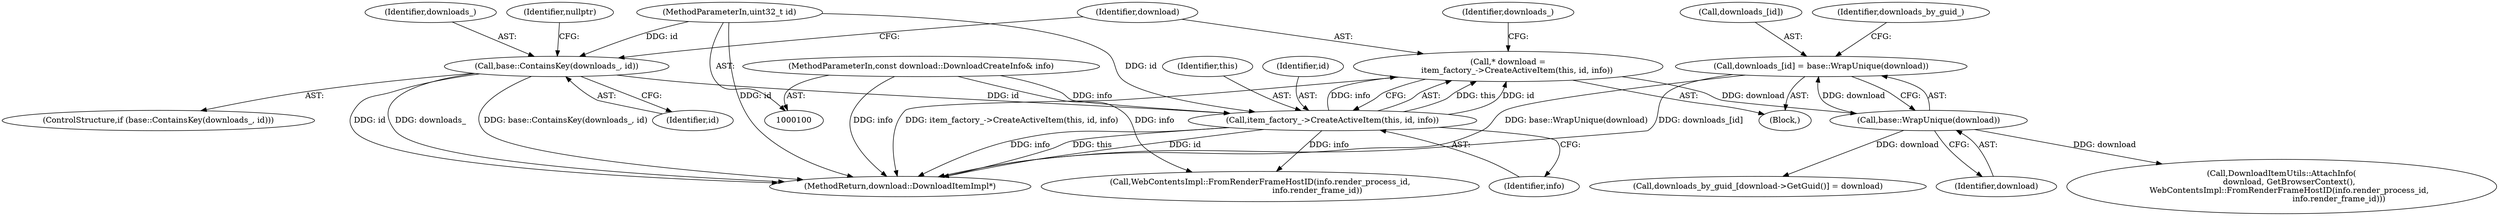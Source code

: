 digraph "0_Chrome_17368442aec0f48859a3561ae5e441175c7041ba@array" {
"1000119" [label="(Call,downloads_[id] = base::WrapUnique(download))"];
"1000123" [label="(Call,base::WrapUnique(download))"];
"1000113" [label="(Call,* download =\n       item_factory_->CreateActiveItem(this, id, info))"];
"1000115" [label="(Call,item_factory_->CreateActiveItem(this, id, info))"];
"1000107" [label="(Call,base::ContainsKey(downloads_, id))"];
"1000101" [label="(MethodParameterIn,uint32_t id)"];
"1000102" [label="(MethodParameterIn,const download::DownloadCreateInfo& info)"];
"1000108" [label="(Identifier,downloads_)"];
"1000116" [label="(Identifier,this)"];
"1000130" [label="(Call,DownloadItemUtils::AttachInfo(\n      download, GetBrowserContext(),\n      WebContentsImpl::FromRenderFrameHostID(info.render_process_id,\n                                             info.render_frame_id)))"];
"1000142" [label="(MethodReturn,download::DownloadItemImpl*)"];
"1000109" [label="(Identifier,id)"];
"1000111" [label="(Identifier,nullptr)"];
"1000117" [label="(Identifier,id)"];
"1000125" [label="(Call,downloads_by_guid_[download->GetGuid()] = download)"];
"1000102" [label="(MethodParameterIn,const download::DownloadCreateInfo& info)"];
"1000106" [label="(ControlStructure,if (base::ContainsKey(downloads_, id)))"];
"1000101" [label="(MethodParameterIn,uint32_t id)"];
"1000114" [label="(Identifier,download)"];
"1000120" [label="(Call,downloads_[id])"];
"1000115" [label="(Call,item_factory_->CreateActiveItem(this, id, info))"];
"1000127" [label="(Identifier,downloads_by_guid_)"];
"1000119" [label="(Call,downloads_[id] = base::WrapUnique(download))"];
"1000124" [label="(Identifier,download)"];
"1000133" [label="(Call,WebContentsImpl::FromRenderFrameHostID(info.render_process_id,\n                                             info.render_frame_id))"];
"1000113" [label="(Call,* download =\n       item_factory_->CreateActiveItem(this, id, info))"];
"1000118" [label="(Identifier,info)"];
"1000123" [label="(Call,base::WrapUnique(download))"];
"1000107" [label="(Call,base::ContainsKey(downloads_, id))"];
"1000103" [label="(Block,)"];
"1000121" [label="(Identifier,downloads_)"];
"1000119" -> "1000103"  [label="AST: "];
"1000119" -> "1000123"  [label="CFG: "];
"1000120" -> "1000119"  [label="AST: "];
"1000123" -> "1000119"  [label="AST: "];
"1000127" -> "1000119"  [label="CFG: "];
"1000119" -> "1000142"  [label="DDG: base::WrapUnique(download)"];
"1000119" -> "1000142"  [label="DDG: downloads_[id]"];
"1000123" -> "1000119"  [label="DDG: download"];
"1000123" -> "1000124"  [label="CFG: "];
"1000124" -> "1000123"  [label="AST: "];
"1000113" -> "1000123"  [label="DDG: download"];
"1000123" -> "1000125"  [label="DDG: download"];
"1000123" -> "1000130"  [label="DDG: download"];
"1000113" -> "1000103"  [label="AST: "];
"1000113" -> "1000115"  [label="CFG: "];
"1000114" -> "1000113"  [label="AST: "];
"1000115" -> "1000113"  [label="AST: "];
"1000121" -> "1000113"  [label="CFG: "];
"1000113" -> "1000142"  [label="DDG: item_factory_->CreateActiveItem(this, id, info)"];
"1000115" -> "1000113"  [label="DDG: this"];
"1000115" -> "1000113"  [label="DDG: id"];
"1000115" -> "1000113"  [label="DDG: info"];
"1000115" -> "1000118"  [label="CFG: "];
"1000116" -> "1000115"  [label="AST: "];
"1000117" -> "1000115"  [label="AST: "];
"1000118" -> "1000115"  [label="AST: "];
"1000115" -> "1000142"  [label="DDG: id"];
"1000115" -> "1000142"  [label="DDG: info"];
"1000115" -> "1000142"  [label="DDG: this"];
"1000107" -> "1000115"  [label="DDG: id"];
"1000101" -> "1000115"  [label="DDG: id"];
"1000102" -> "1000115"  [label="DDG: info"];
"1000115" -> "1000133"  [label="DDG: info"];
"1000107" -> "1000106"  [label="AST: "];
"1000107" -> "1000109"  [label="CFG: "];
"1000108" -> "1000107"  [label="AST: "];
"1000109" -> "1000107"  [label="AST: "];
"1000111" -> "1000107"  [label="CFG: "];
"1000114" -> "1000107"  [label="CFG: "];
"1000107" -> "1000142"  [label="DDG: downloads_"];
"1000107" -> "1000142"  [label="DDG: base::ContainsKey(downloads_, id)"];
"1000107" -> "1000142"  [label="DDG: id"];
"1000101" -> "1000107"  [label="DDG: id"];
"1000101" -> "1000100"  [label="AST: "];
"1000101" -> "1000142"  [label="DDG: id"];
"1000102" -> "1000100"  [label="AST: "];
"1000102" -> "1000142"  [label="DDG: info"];
"1000102" -> "1000133"  [label="DDG: info"];
}
